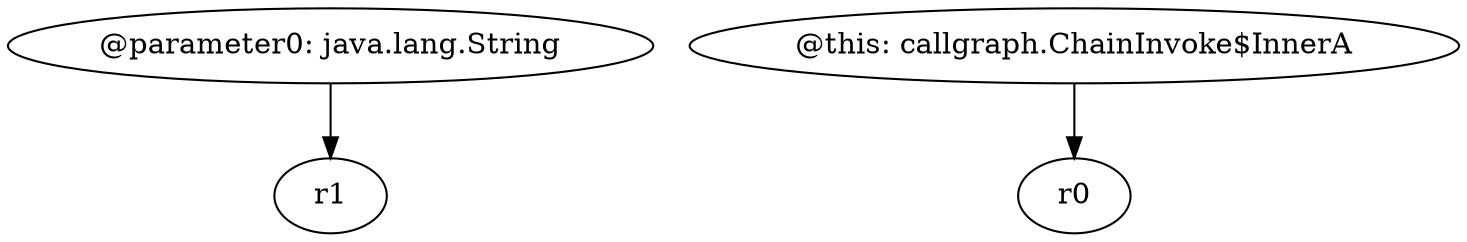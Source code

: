 digraph g {
0[label="@parameter0: java.lang.String"]
1[label="r1"]
0->1[label=""]
2[label="@this: callgraph.ChainInvoke$InnerA"]
3[label="r0"]
2->3[label=""]
}